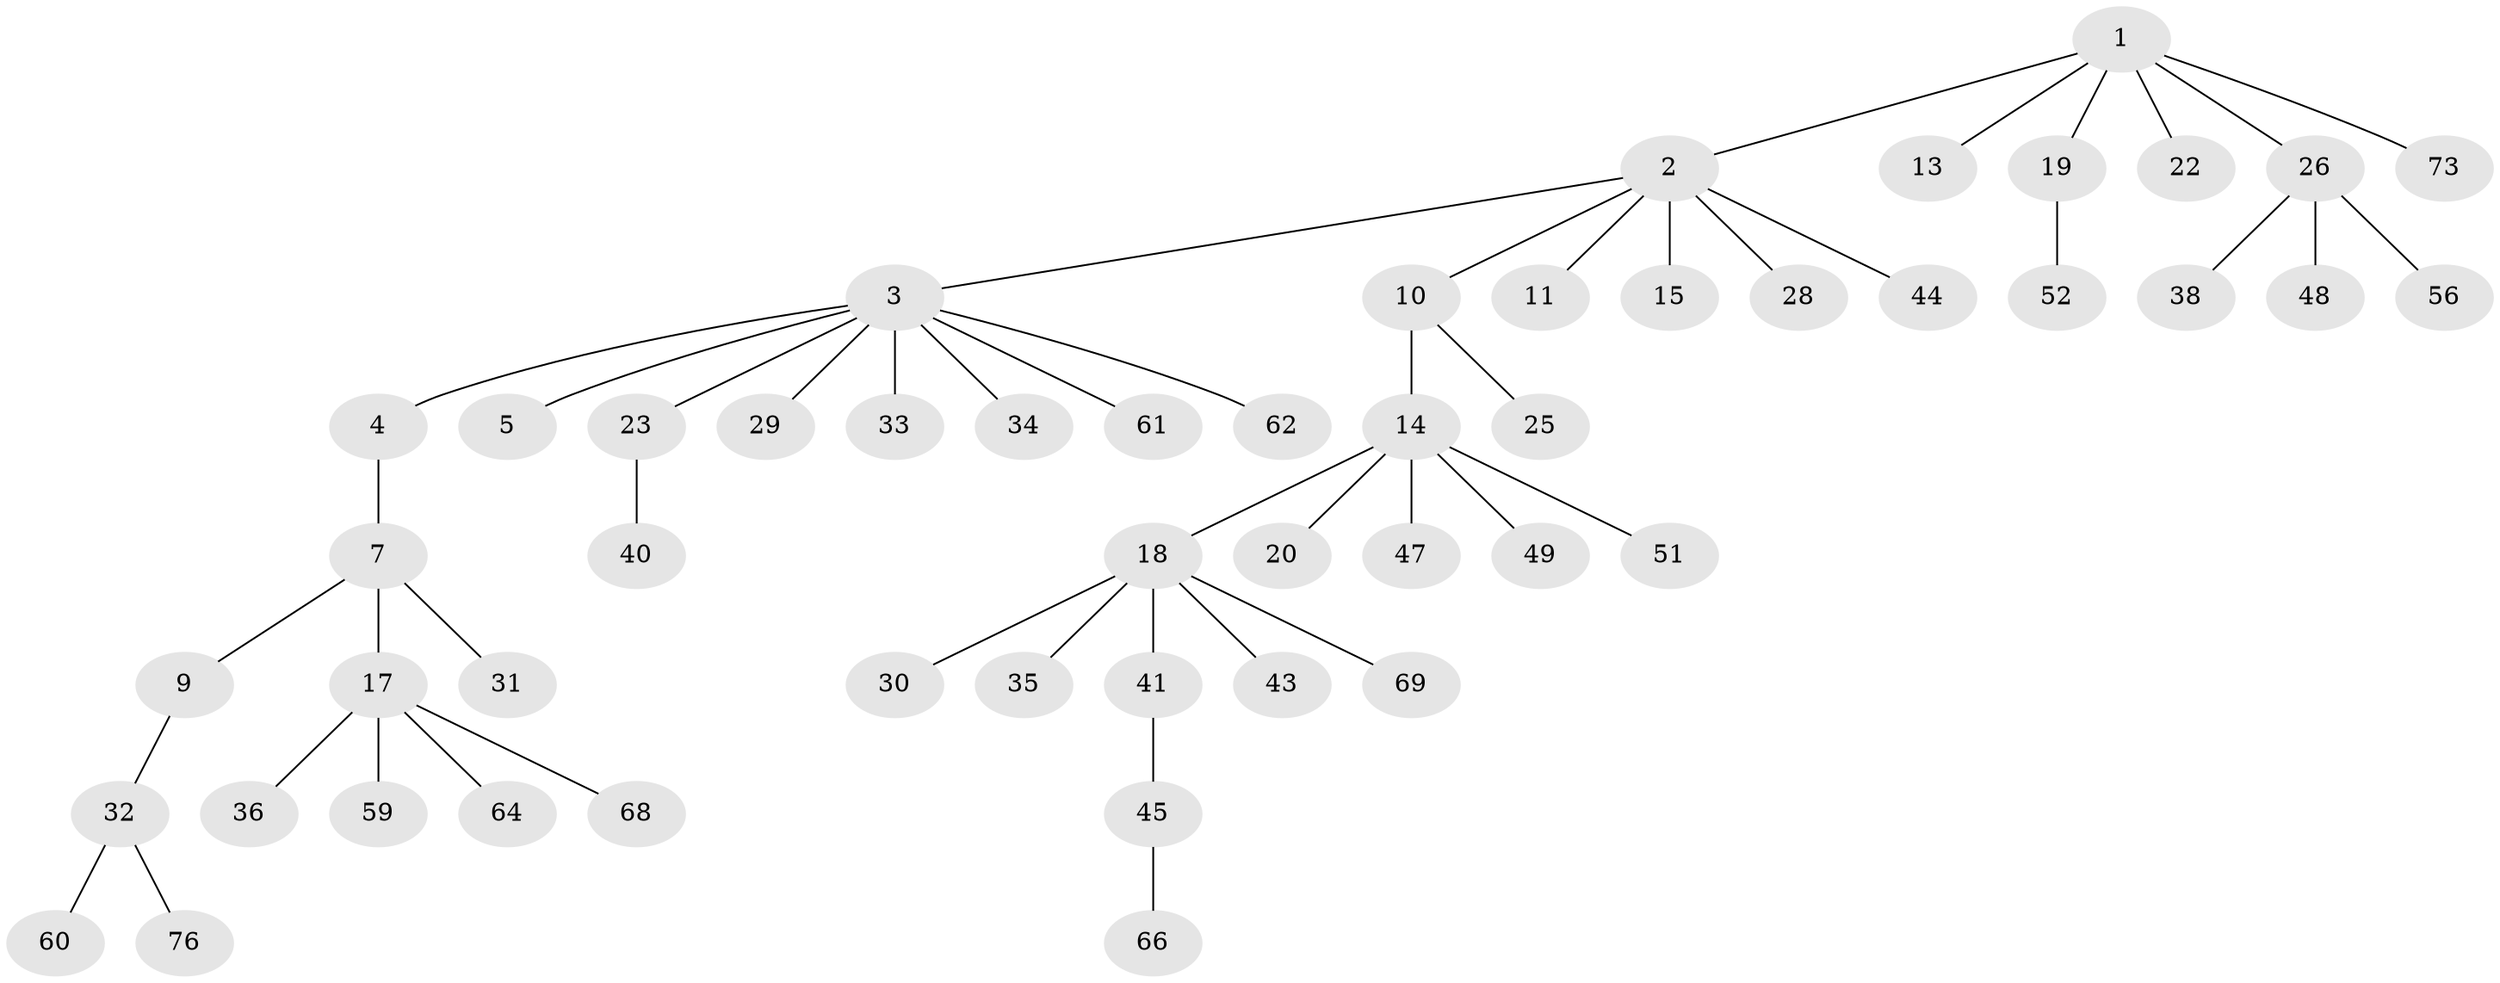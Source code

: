 // original degree distribution, {5: 0.039473684210526314, 9: 0.013157894736842105, 2: 0.3026315789473684, 1: 0.5, 3: 0.05263157894736842, 4: 0.07894736842105263, 6: 0.013157894736842105}
// Generated by graph-tools (version 1.1) at 2025/42/03/06/25 10:42:04]
// undirected, 51 vertices, 50 edges
graph export_dot {
graph [start="1"]
  node [color=gray90,style=filled];
  1 [super="+6"];
  2 [super="+8"];
  3 [super="+24"];
  4;
  5;
  7 [super="+21"];
  9 [super="+42"];
  10 [super="+12"];
  11;
  13 [super="+53"];
  14 [super="+16"];
  15 [super="+63"];
  17 [super="+67"];
  18 [super="+27"];
  19 [super="+57"];
  20;
  22 [super="+37"];
  23;
  25 [super="+70"];
  26 [super="+46"];
  28;
  29;
  30 [super="+74"];
  31 [super="+39"];
  32 [super="+75"];
  33;
  34;
  35 [super="+50"];
  36;
  38;
  40 [super="+72"];
  41;
  43 [super="+58"];
  44;
  45 [super="+54"];
  47 [super="+65"];
  48;
  49;
  51 [super="+55"];
  52;
  56;
  59;
  60;
  61;
  62;
  64;
  66 [super="+71"];
  68;
  69;
  73;
  76;
  1 -- 2;
  1 -- 13;
  1 -- 19;
  1 -- 73;
  1 -- 26;
  1 -- 22;
  2 -- 3;
  2 -- 11;
  2 -- 28;
  2 -- 10;
  2 -- 44;
  2 -- 15;
  3 -- 4;
  3 -- 5;
  3 -- 23;
  3 -- 29;
  3 -- 33;
  3 -- 34;
  3 -- 62;
  3 -- 61;
  4 -- 7;
  7 -- 9;
  7 -- 17;
  7 -- 31;
  9 -- 32;
  10 -- 25;
  10 -- 14;
  14 -- 20;
  14 -- 51;
  14 -- 49;
  14 -- 18;
  14 -- 47;
  17 -- 36;
  17 -- 59;
  17 -- 64;
  17 -- 68;
  18 -- 30;
  18 -- 35;
  18 -- 43;
  18 -- 69;
  18 -- 41;
  19 -- 52;
  23 -- 40;
  26 -- 38;
  26 -- 56;
  26 -- 48;
  32 -- 60;
  32 -- 76;
  41 -- 45;
  45 -- 66;
}
